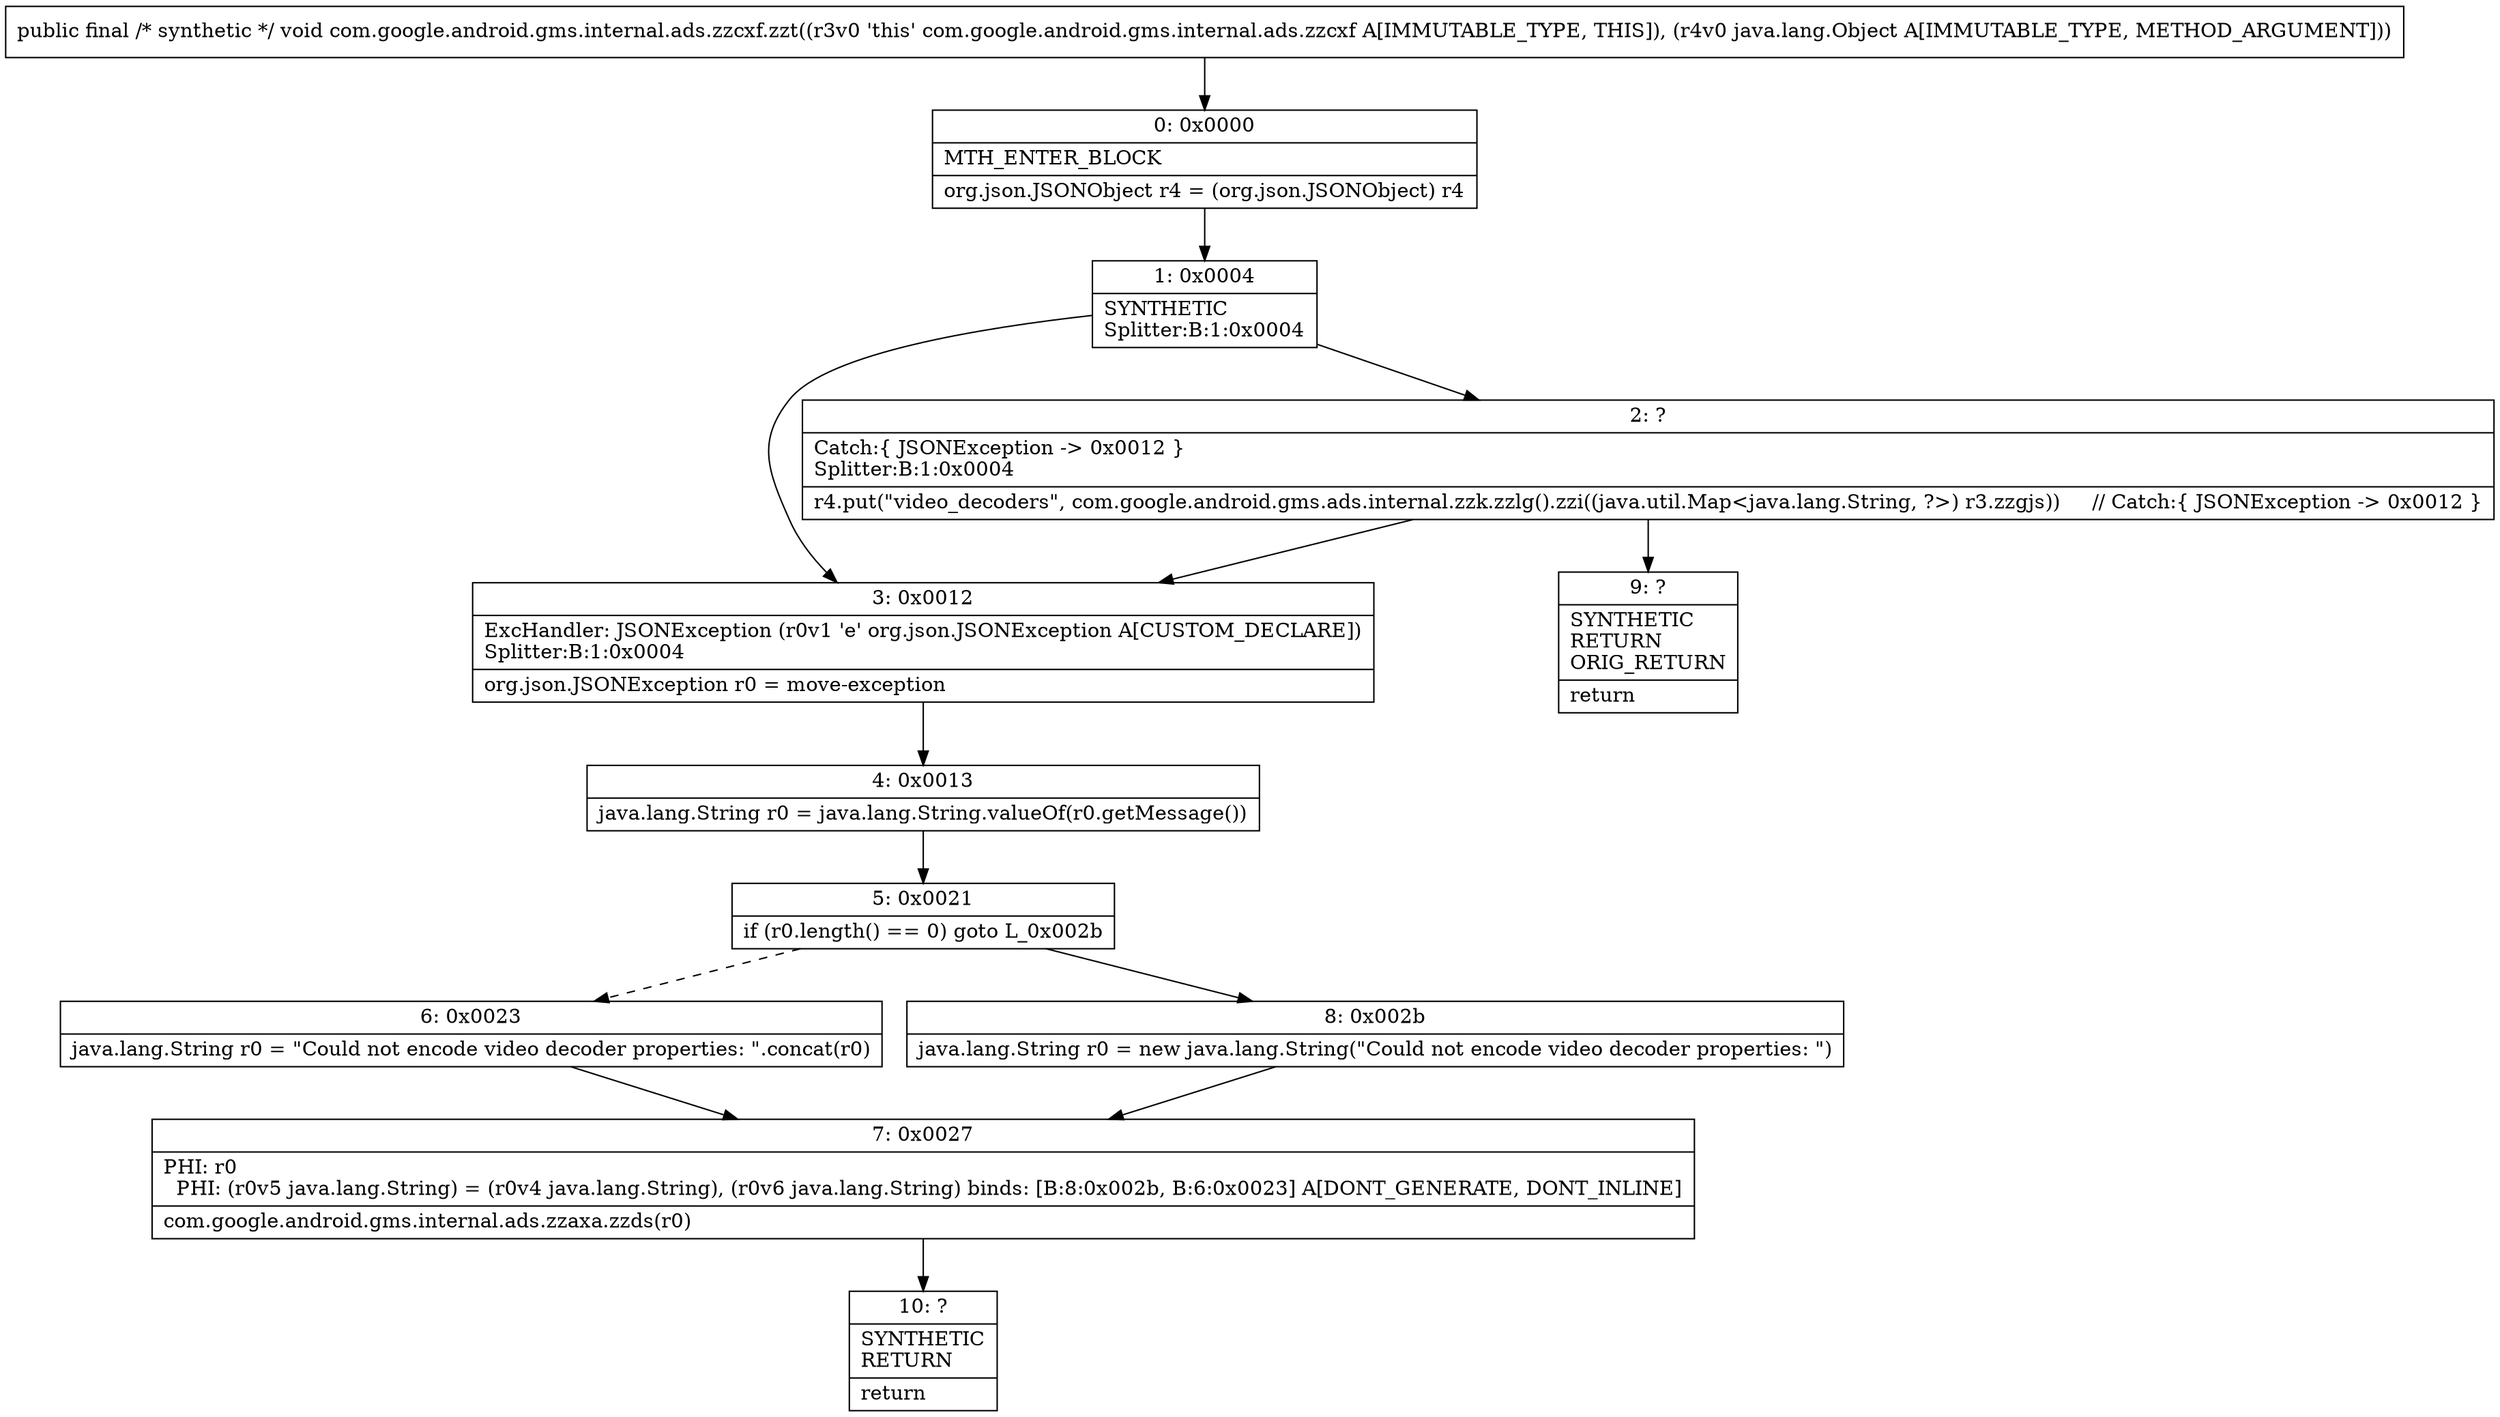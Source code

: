 digraph "CFG forcom.google.android.gms.internal.ads.zzcxf.zzt(Ljava\/lang\/Object;)V" {
Node_0 [shape=record,label="{0\:\ 0x0000|MTH_ENTER_BLOCK\l|org.json.JSONObject r4 = (org.json.JSONObject) r4\l}"];
Node_1 [shape=record,label="{1\:\ 0x0004|SYNTHETIC\lSplitter:B:1:0x0004\l}"];
Node_2 [shape=record,label="{2\:\ ?|Catch:\{ JSONException \-\> 0x0012 \}\lSplitter:B:1:0x0004\l|r4.put(\"video_decoders\", com.google.android.gms.ads.internal.zzk.zzlg().zzi((java.util.Map\<java.lang.String, ?\>) r3.zzgjs))     \/\/ Catch:\{ JSONException \-\> 0x0012 \}\l}"];
Node_3 [shape=record,label="{3\:\ 0x0012|ExcHandler: JSONException (r0v1 'e' org.json.JSONException A[CUSTOM_DECLARE])\lSplitter:B:1:0x0004\l|org.json.JSONException r0 = move\-exception\l}"];
Node_4 [shape=record,label="{4\:\ 0x0013|java.lang.String r0 = java.lang.String.valueOf(r0.getMessage())\l}"];
Node_5 [shape=record,label="{5\:\ 0x0021|if (r0.length() == 0) goto L_0x002b\l}"];
Node_6 [shape=record,label="{6\:\ 0x0023|java.lang.String r0 = \"Could not encode video decoder properties: \".concat(r0)\l}"];
Node_7 [shape=record,label="{7\:\ 0x0027|PHI: r0 \l  PHI: (r0v5 java.lang.String) = (r0v4 java.lang.String), (r0v6 java.lang.String) binds: [B:8:0x002b, B:6:0x0023] A[DONT_GENERATE, DONT_INLINE]\l|com.google.android.gms.internal.ads.zzaxa.zzds(r0)\l}"];
Node_8 [shape=record,label="{8\:\ 0x002b|java.lang.String r0 = new java.lang.String(\"Could not encode video decoder properties: \")\l}"];
Node_9 [shape=record,label="{9\:\ ?|SYNTHETIC\lRETURN\lORIG_RETURN\l|return\l}"];
Node_10 [shape=record,label="{10\:\ ?|SYNTHETIC\lRETURN\l|return\l}"];
MethodNode[shape=record,label="{public final \/* synthetic *\/ void com.google.android.gms.internal.ads.zzcxf.zzt((r3v0 'this' com.google.android.gms.internal.ads.zzcxf A[IMMUTABLE_TYPE, THIS]), (r4v0 java.lang.Object A[IMMUTABLE_TYPE, METHOD_ARGUMENT])) }"];
MethodNode -> Node_0;
Node_0 -> Node_1;
Node_1 -> Node_2;
Node_1 -> Node_3;
Node_2 -> Node_3;
Node_2 -> Node_9;
Node_3 -> Node_4;
Node_4 -> Node_5;
Node_5 -> Node_6[style=dashed];
Node_5 -> Node_8;
Node_6 -> Node_7;
Node_7 -> Node_10;
Node_8 -> Node_7;
}

